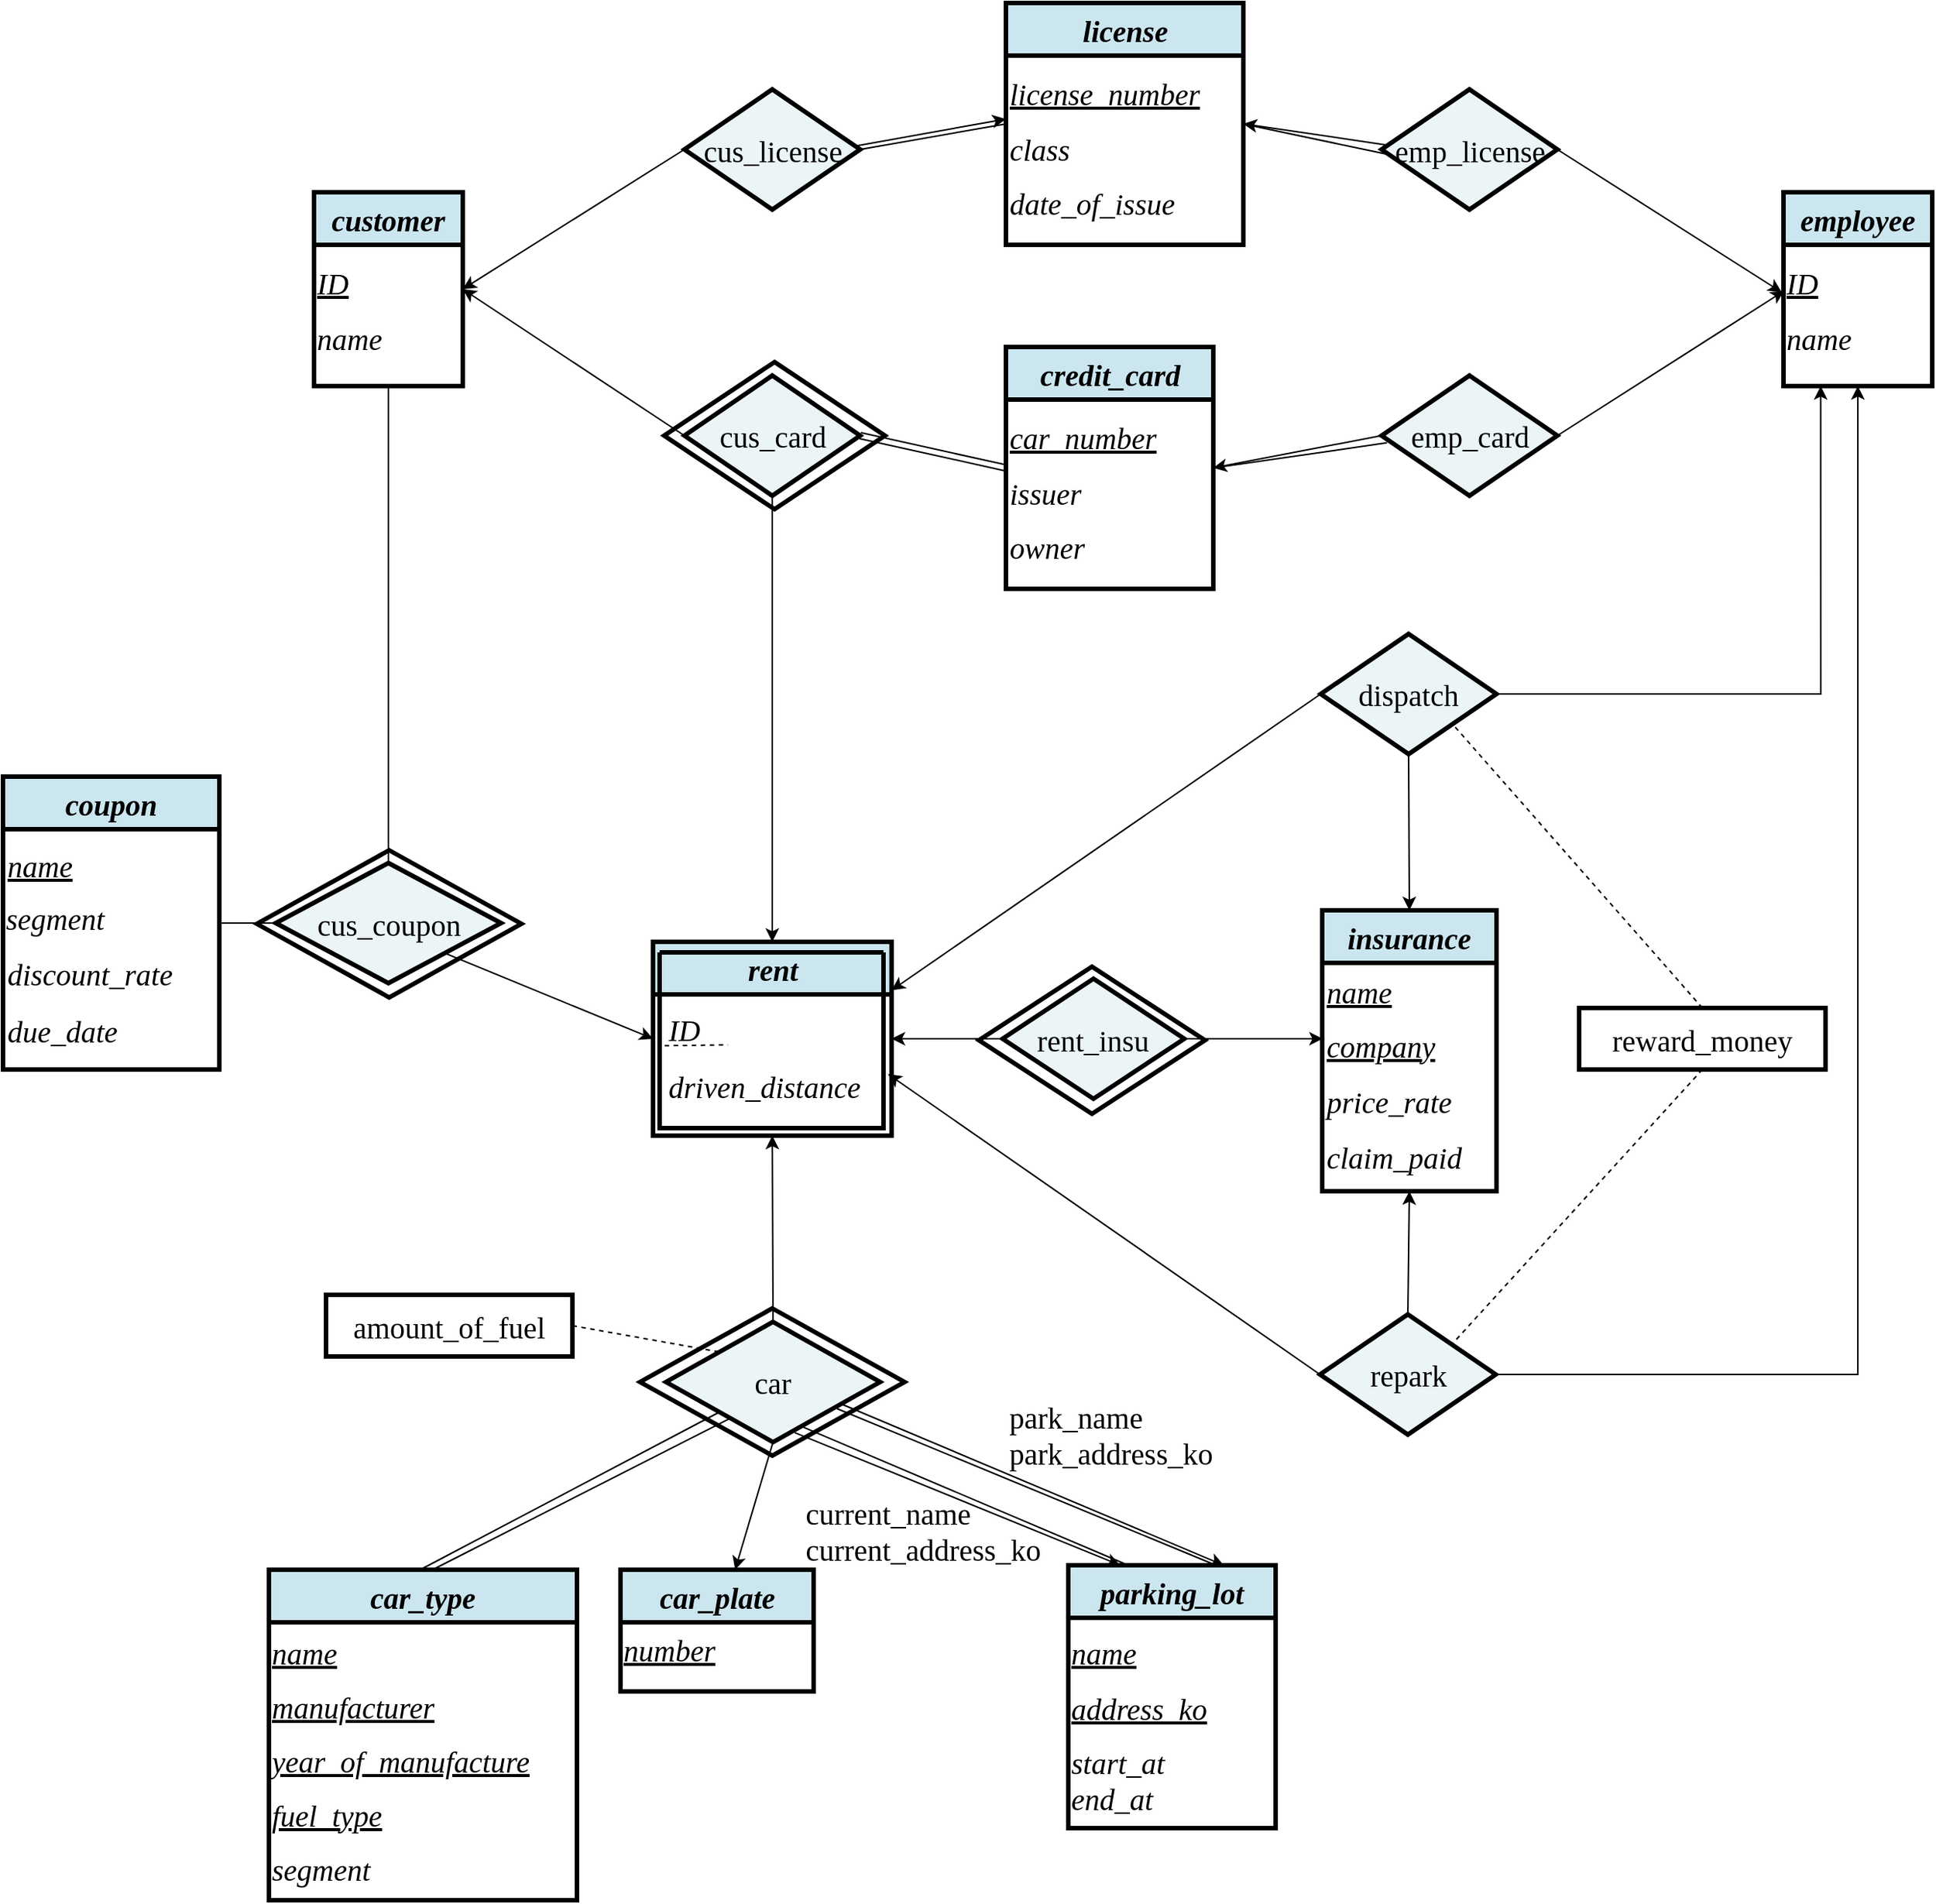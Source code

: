 <mxfile version="20.6.0" type="github">
  <diagram id="UVPOX5-JJq2qGS6yFOuh" name="페이지-1">
    <mxGraphModel dx="1530" dy="1178" grid="0" gridSize="10" guides="1" tooltips="1" connect="1" arrows="1" fold="1" page="1" pageScale="1" pageWidth="291" pageHeight="413" math="0" shadow="0">
      <root>
        <mxCell id="0" />
        <mxCell id="1" parent="0" />
        <mxCell id="khq9wTxqKmZlLQu4RUVH-92" value="" style="rhombus;whiteSpace=wrap;html=1;strokeWidth=3;" vertex="1" parent="1">
          <mxGeometry x="717.5" y="780.5" width="150.5" height="98" as="geometry" />
        </mxCell>
        <mxCell id="khq9wTxqKmZlLQu4RUVH-90" value="" style="rhombus;whiteSpace=wrap;html=1;strokeWidth=3;" vertex="1" parent="1">
          <mxGeometry x="492.01" y="1008" width="176" height="98" as="geometry" />
        </mxCell>
        <mxCell id="khq9wTxqKmZlLQu4RUVH-89" value="" style="rhombus;whiteSpace=wrap;html=1;strokeWidth=3;" vertex="1" parent="1">
          <mxGeometry x="508" y="378" width="147" height="98" as="geometry" />
        </mxCell>
        <mxCell id="khq9wTxqKmZlLQu4RUVH-88" value="" style="rhombus;whiteSpace=wrap;html=1;strokeWidth=3;" vertex="1" parent="1">
          <mxGeometry x="237" y="703" width="176" height="98" as="geometry" />
        </mxCell>
        <mxCell id="khq9wTxqKmZlLQu4RUVH-1" value="&lt;font data-font-src=&quot;https://fonts.googleapis.com/css?family=Spectral&quot; face=&quot;Spectral&quot; style=&quot;font-size: 20px;&quot;&gt;&lt;i&gt;customer&lt;/i&gt;&lt;/font&gt;" style="swimlane;whiteSpace=wrap;html=1;startSize=35;fillColor=#CCE6F0;strokeColor=#000000;strokeWidth=3;" vertex="1" parent="1">
          <mxGeometry x="275" y="265" width="99" height="129" as="geometry" />
        </mxCell>
        <mxCell id="khq9wTxqKmZlLQu4RUVH-2" value="&lt;font data-font-src=&quot;https://fonts.googleapis.com/css?family=Spectral&quot; face=&quot;Spectral&quot;&gt;&lt;i&gt;ID&lt;br&gt;&lt;/i&gt;&lt;/font&gt;" style="text;html=1;align=left;verticalAlign=middle;resizable=0;points=[];autosize=1;strokeColor=none;fillColor=none;fontSize=20;fontFamily=Courier New;fontStyle=4" vertex="1" parent="khq9wTxqKmZlLQu4RUVH-1">
          <mxGeometry y="42" width="41" height="37" as="geometry" />
        </mxCell>
        <mxCell id="khq9wTxqKmZlLQu4RUVH-3" value="name" style="text;html=1;align=left;verticalAlign=middle;resizable=0;points=[];autosize=1;strokeColor=none;fillColor=none;fontSize=20;fontFamily=Spectral;fontStyle=2" vertex="1" parent="khq9wTxqKmZlLQu4RUVH-1">
          <mxGeometry y="79" width="66" height="36" as="geometry" />
        </mxCell>
        <mxCell id="khq9wTxqKmZlLQu4RUVH-4" value="&lt;font data-font-src=&quot;https://fonts.googleapis.com/css?family=Spectral&quot; face=&quot;Spectral&quot; style=&quot;font-size: 20px;&quot;&gt;&lt;i&gt;employee&lt;/i&gt;&lt;/font&gt;" style="swimlane;whiteSpace=wrap;html=1;startSize=35;fillColor=#CCE6F0;strokeColor=#000000;strokeWidth=3;" vertex="1" parent="1">
          <mxGeometry x="1253" y="265" width="99" height="129" as="geometry" />
        </mxCell>
        <mxCell id="khq9wTxqKmZlLQu4RUVH-5" value="&lt;font data-font-src=&quot;https://fonts.googleapis.com/css?family=Spectral&quot; face=&quot;Spectral&quot;&gt;&lt;i&gt;ID&lt;br&gt;&lt;/i&gt;&lt;/font&gt;" style="text;html=1;align=left;verticalAlign=middle;resizable=0;points=[];autosize=1;strokeColor=none;fillColor=none;fontSize=20;fontFamily=Courier New;fontStyle=4" vertex="1" parent="khq9wTxqKmZlLQu4RUVH-4">
          <mxGeometry y="42" width="41" height="37" as="geometry" />
        </mxCell>
        <mxCell id="khq9wTxqKmZlLQu4RUVH-6" value="name" style="text;html=1;align=left;verticalAlign=middle;resizable=0;points=[];autosize=1;strokeColor=none;fillColor=none;fontSize=20;fontFamily=Spectral;fontStyle=2" vertex="1" parent="khq9wTxqKmZlLQu4RUVH-4">
          <mxGeometry y="79" width="66" height="36" as="geometry" />
        </mxCell>
        <mxCell id="khq9wTxqKmZlLQu4RUVH-7" value="&lt;font data-font-src=&quot;https://fonts.googleapis.com/css?family=Spectral&quot; face=&quot;Spectral&quot; style=&quot;font-size: 20px;&quot;&gt;&lt;i&gt;license&lt;/i&gt;&lt;/font&gt;" style="swimlane;whiteSpace=wrap;html=1;startSize=35;fillColor=#CCE6F0;strokeColor=#000000;strokeWidth=3;" vertex="1" parent="1">
          <mxGeometry x="735.5" y="139" width="158" height="161" as="geometry" />
        </mxCell>
        <mxCell id="khq9wTxqKmZlLQu4RUVH-8" value="&lt;font data-font-src=&quot;https://fonts.googleapis.com/css?family=Spectral&quot; face=&quot;Spectral&quot;&gt;&lt;i&gt;license_number&lt;br&gt;&lt;/i&gt;&lt;/font&gt;" style="text;html=1;align=left;verticalAlign=middle;resizable=0;points=[];autosize=1;strokeColor=none;fillColor=none;fontSize=20;fontFamily=Courier New;fontStyle=4" vertex="1" parent="khq9wTxqKmZlLQu4RUVH-7">
          <mxGeometry y="42" width="158" height="37" as="geometry" />
        </mxCell>
        <mxCell id="khq9wTxqKmZlLQu4RUVH-9" value="class" style="text;html=1;align=left;verticalAlign=middle;resizable=0;points=[];autosize=1;strokeColor=none;fillColor=none;fontSize=20;fontFamily=Spectral;fontStyle=2" vertex="1" parent="khq9wTxqKmZlLQu4RUVH-7">
          <mxGeometry y="79" width="60" height="36" as="geometry" />
        </mxCell>
        <mxCell id="khq9wTxqKmZlLQu4RUVH-10" value="date_of_issue" style="text;html=1;align=left;verticalAlign=middle;resizable=0;points=[];autosize=1;strokeColor=none;fillColor=none;fontSize=20;fontFamily=Spectral;fontStyle=2" vertex="1" parent="khq9wTxqKmZlLQu4RUVH-7">
          <mxGeometry y="115" width="138" height="36" as="geometry" />
        </mxCell>
        <mxCell id="khq9wTxqKmZlLQu4RUVH-11" value="&lt;font data-font-src=&quot;https://fonts.googleapis.com/css?family=Spectral&quot; face=&quot;Spectral&quot; style=&quot;font-size: 20px;&quot;&gt;&lt;i&gt;credit_card&lt;/i&gt;&lt;/font&gt;" style="swimlane;whiteSpace=wrap;html=1;startSize=35;fillColor=#CCE6F0;strokeColor=#000000;strokeWidth=3;" vertex="1" parent="1">
          <mxGeometry x="735.5" y="368" width="138" height="161" as="geometry" />
        </mxCell>
        <mxCell id="khq9wTxqKmZlLQu4RUVH-12" value="&lt;font data-font-src=&quot;https://fonts.googleapis.com/css?family=Spectral&quot; face=&quot;Spectral&quot;&gt;&lt;i&gt;car_number&lt;br&gt;&lt;/i&gt;&lt;/font&gt;" style="text;html=1;align=left;verticalAlign=middle;resizable=0;points=[];autosize=1;strokeColor=none;fillColor=none;fontSize=20;fontFamily=Courier New;fontStyle=4" vertex="1" parent="khq9wTxqKmZlLQu4RUVH-11">
          <mxGeometry y="42" width="124" height="37" as="geometry" />
        </mxCell>
        <mxCell id="khq9wTxqKmZlLQu4RUVH-13" value="issuer" style="text;html=1;align=left;verticalAlign=middle;resizable=0;points=[];autosize=1;strokeColor=none;fillColor=none;fontSize=20;fontFamily=Spectral;fontStyle=2" vertex="1" parent="khq9wTxqKmZlLQu4RUVH-11">
          <mxGeometry y="79" width="70" height="36" as="geometry" />
        </mxCell>
        <mxCell id="khq9wTxqKmZlLQu4RUVH-14" value="owner" style="text;html=1;align=left;verticalAlign=middle;resizable=0;points=[];autosize=1;strokeColor=none;fillColor=none;fontSize=20;fontFamily=Spectral;fontStyle=2" vertex="1" parent="khq9wTxqKmZlLQu4RUVH-11">
          <mxGeometry y="115" width="73" height="36" as="geometry" />
        </mxCell>
        <mxCell id="khq9wTxqKmZlLQu4RUVH-15" value="&lt;font face=&quot;Spectral&quot;&gt;&lt;span style=&quot;font-size: 20px;&quot;&gt;cus_license&lt;/span&gt;&lt;/font&gt;" style="rhombus;whiteSpace=wrap;html=1;fillColor=#EBF5F8;strokeWidth=3;" vertex="1" parent="1">
          <mxGeometry x="521.5" y="196.5" width="117" height="80" as="geometry" />
        </mxCell>
        <mxCell id="khq9wTxqKmZlLQu4RUVH-16" value="&lt;font face=&quot;Spectral&quot;&gt;&lt;span style=&quot;font-size: 20px;&quot;&gt;cus_card&lt;/span&gt;&lt;/font&gt;" style="rhombus;whiteSpace=wrap;html=1;fillColor=#EBF5F8;strokeWidth=3;" vertex="1" parent="1">
          <mxGeometry x="521.5" y="387" width="117" height="80" as="geometry" />
        </mxCell>
        <mxCell id="khq9wTxqKmZlLQu4RUVH-17" value="&lt;font face=&quot;Spectral&quot;&gt;&lt;span style=&quot;font-size: 20px;&quot;&gt;emp_license&lt;/span&gt;&lt;/font&gt;" style="rhombus;whiteSpace=wrap;html=1;fillColor=#EBF5F8;strokeWidth=3;" vertex="1" parent="1">
          <mxGeometry x="985.5" y="196.5" width="117" height="80" as="geometry" />
        </mxCell>
        <mxCell id="khq9wTxqKmZlLQu4RUVH-18" value="&lt;font face=&quot;Spectral&quot;&gt;&lt;span style=&quot;font-size: 20px;&quot;&gt;emp_card&lt;/span&gt;&lt;/font&gt;" style="rhombus;whiteSpace=wrap;html=1;fillColor=#EBF5F8;strokeWidth=3;" vertex="1" parent="1">
          <mxGeometry x="985.5" y="387" width="117" height="80" as="geometry" />
        </mxCell>
        <mxCell id="khq9wTxqKmZlLQu4RUVH-19" value="" style="endArrow=classic;html=1;fontFamily=Spectral;fontSource=https%3A%2F%2Ffonts.googleapis.com%2Fcss%3Ffamily%3DSpectral;fontSize=20;entryX=0;entryY=-0.049;entryDx=0;entryDy=0;rounded=0;entryPerimeter=0;exitX=0.966;exitY=0.473;exitDx=0;exitDy=0;exitPerimeter=0;" edge="1" parent="1" source="khq9wTxqKmZlLQu4RUVH-15" target="khq9wTxqKmZlLQu4RUVH-9">
          <mxGeometry width="50" height="50" relative="1" as="geometry">
            <mxPoint x="634.5" y="233" as="sourcePoint" />
            <mxPoint x="853.5" y="165" as="targetPoint" />
          </mxGeometry>
        </mxCell>
        <mxCell id="khq9wTxqKmZlLQu4RUVH-20" value="" style="endArrow=classic;html=1;rounded=0;fontFamily=Spectral;fontSource=https%3A%2F%2Ffonts.googleapis.com%2Fcss%3Ffamily%3DSpectral;fontSize=20;exitX=0;exitY=0.5;exitDx=0;exitDy=0;entryX=1;entryY=0.5;entryDx=0;entryDy=0;" edge="1" parent="1" source="khq9wTxqKmZlLQu4RUVH-15" target="khq9wTxqKmZlLQu4RUVH-1">
          <mxGeometry width="50" height="50" relative="1" as="geometry">
            <mxPoint x="648.5" y="246.5" as="sourcePoint" />
            <mxPoint x="745.5" y="262.5" as="targetPoint" />
          </mxGeometry>
        </mxCell>
        <mxCell id="khq9wTxqKmZlLQu4RUVH-21" value="" style="endArrow=classic;html=1;rounded=0;fontFamily=Spectral;fontSource=https%3A%2F%2Ffonts.googleapis.com%2Fcss%3Ffamily%3DSpectral;fontSize=20;exitX=0;exitY=0.5;exitDx=0;exitDy=0;entryX=1;entryY=0.5;entryDx=0;entryDy=0;" edge="1" parent="1" source="khq9wTxqKmZlLQu4RUVH-16" target="khq9wTxqKmZlLQu4RUVH-1">
          <mxGeometry width="50" height="50" relative="1" as="geometry">
            <mxPoint x="531.5" y="246.5" as="sourcePoint" />
            <mxPoint x="386.5" y="242" as="targetPoint" />
          </mxGeometry>
        </mxCell>
        <mxCell id="khq9wTxqKmZlLQu4RUVH-22" value="" style="shape=link;html=1;rounded=0;fontFamily=Spectral;fontSource=https%3A%2F%2Ffonts.googleapis.com%2Fcss%3Ffamily%3DSpectral;fontSize=20;entryX=1;entryY=0.5;entryDx=0;entryDy=0;exitX=0;exitY=0.5;exitDx=0;exitDy=0;" edge="1" parent="1" source="khq9wTxqKmZlLQu4RUVH-11" target="khq9wTxqKmZlLQu4RUVH-16">
          <mxGeometry width="100" relative="1" as="geometry">
            <mxPoint x="793.5" y="394" as="sourcePoint" />
            <mxPoint x="683.5" y="497" as="targetPoint" />
          </mxGeometry>
        </mxCell>
        <mxCell id="khq9wTxqKmZlLQu4RUVH-23" value="" style="endArrow=none;html=1;rounded=0;fontFamily=Spectral;fontSource=https%3A%2F%2Ffonts.googleapis.com%2Fcss%3Ffamily%3DSpectral;fontSize=20;exitX=1;exitY=0.5;exitDx=0;exitDy=0;entryX=0;entryY=0.5;entryDx=0;entryDy=0;" edge="1" parent="1" source="khq9wTxqKmZlLQu4RUVH-15" target="khq9wTxqKmZlLQu4RUVH-7">
          <mxGeometry width="50" height="50" relative="1" as="geometry">
            <mxPoint x="676.5" y="318" as="sourcePoint" />
            <mxPoint x="727.5" y="236" as="targetPoint" />
          </mxGeometry>
        </mxCell>
        <mxCell id="khq9wTxqKmZlLQu4RUVH-24" value="" style="endArrow=classic;html=1;fontFamily=Spectral;fontSource=https%3A%2F%2Ffonts.googleapis.com%2Fcss%3Ffamily%3DSpectral;fontSize=20;entryX=1;entryY=0.5;entryDx=0;entryDy=0;rounded=0;exitX=0.04;exitY=0.465;exitDx=0;exitDy=0;exitPerimeter=0;" edge="1" parent="1" source="khq9wTxqKmZlLQu4RUVH-17" target="khq9wTxqKmZlLQu4RUVH-7">
          <mxGeometry width="50" height="50" relative="1" as="geometry">
            <mxPoint x="644.522" y="244.34" as="sourcePoint" />
            <mxPoint x="745.5" y="243.236" as="targetPoint" />
          </mxGeometry>
        </mxCell>
        <mxCell id="khq9wTxqKmZlLQu4RUVH-25" value="" style="endArrow=none;html=1;rounded=0;fontFamily=Spectral;fontSource=https%3A%2F%2Ffonts.googleapis.com%2Fcss%3Ffamily%3DSpectral;fontSize=20;exitX=0.035;exitY=0.541;exitDx=0;exitDy=0;exitPerimeter=0;entryX=1;entryY=0.5;entryDx=0;entryDy=0;" edge="1" parent="1" source="khq9wTxqKmZlLQu4RUVH-17" target="khq9wTxqKmZlLQu4RUVH-7">
          <mxGeometry width="50" height="50" relative="1" as="geometry">
            <mxPoint x="914.5" y="262" as="sourcePoint" />
            <mxPoint x="872.5" y="222" as="targetPoint" />
          </mxGeometry>
        </mxCell>
        <mxCell id="khq9wTxqKmZlLQu4RUVH-26" value="" style="endArrow=classic;html=1;rounded=0;fontFamily=Spectral;fontSource=https%3A%2F%2Ffonts.googleapis.com%2Fcss%3Ffamily%3DSpectral;fontSize=20;exitX=1;exitY=0.5;exitDx=0;exitDy=0;entryX=0.013;entryY=0.637;entryDx=0;entryDy=0;entryPerimeter=0;" edge="1" parent="1" source="khq9wTxqKmZlLQu4RUVH-18" target="khq9wTxqKmZlLQu4RUVH-5">
          <mxGeometry width="50" height="50" relative="1" as="geometry">
            <mxPoint x="980.5" y="398" as="sourcePoint" />
            <mxPoint x="1163.5" y="237" as="targetPoint" />
          </mxGeometry>
        </mxCell>
        <mxCell id="khq9wTxqKmZlLQu4RUVH-27" value="" style="endArrow=classic;html=1;rounded=0;fontFamily=Spectral;fontSource=https%3A%2F%2Ffonts.googleapis.com%2Fcss%3Ffamily%3DSpectral;fontSize=20;entryX=-0.029;entryY=0.663;entryDx=0;entryDy=0;entryPerimeter=0;exitX=1;exitY=0.5;exitDx=0;exitDy=0;" edge="1" parent="1" source="khq9wTxqKmZlLQu4RUVH-17" target="khq9wTxqKmZlLQu4RUVH-5">
          <mxGeometry width="50" height="50" relative="1" as="geometry">
            <mxPoint x="1112.5" y="437" as="sourcePoint" />
            <mxPoint x="1175.238" y="245.125" as="targetPoint" />
          </mxGeometry>
        </mxCell>
        <mxCell id="khq9wTxqKmZlLQu4RUVH-28" value="&lt;font face=&quot;Spectral&quot;&gt;&lt;span style=&quot;font-size: 20px;&quot;&gt;car&lt;/span&gt;&lt;/font&gt;" style="rhombus;whiteSpace=wrap;html=1;fillColor=#EBF5F8;strokeWidth=3;" vertex="1" parent="1">
          <mxGeometry x="509.25" y="1017" width="142.5" height="80" as="geometry" />
        </mxCell>
        <mxCell id="khq9wTxqKmZlLQu4RUVH-29" value="&lt;font face=&quot;Spectral&quot;&gt;&lt;span style=&quot;font-size: 20px;&quot;&gt;&lt;i&gt;car_type&lt;/i&gt;&lt;/span&gt;&lt;/font&gt;" style="swimlane;whiteSpace=wrap;html=1;startSize=35;fillColor=#CCE6F0;strokeColor=default;perimeterSpacing=1;strokeWidth=3;shadow=0;sketch=0;rounded=0;glass=0;swimlaneLine=1;" vertex="1" parent="1">
          <mxGeometry x="245" y="1182" width="205" height="220" as="geometry" />
        </mxCell>
        <mxCell id="khq9wTxqKmZlLQu4RUVH-30" value="&lt;div style=&quot;&quot;&gt;&lt;span style=&quot;background-color: initial;&quot;&gt;manufacturer&lt;/span&gt;&lt;/div&gt;" style="text;html=1;align=left;verticalAlign=middle;resizable=0;points=[];autosize=1;strokeColor=none;fillColor=none;fontSize=20;fontFamily=Spectral;fontStyle=6" vertex="1" parent="khq9wTxqKmZlLQu4RUVH-29">
          <mxGeometry y="73" width="138" height="36" as="geometry" />
        </mxCell>
        <mxCell id="khq9wTxqKmZlLQu4RUVH-31" value="&lt;i&gt;name&lt;/i&gt;" style="text;html=1;align=left;verticalAlign=middle;resizable=0;points=[];autosize=1;strokeColor=none;fillColor=none;fontSize=20;fontFamily=Spectral;fontStyle=4" vertex="1" parent="khq9wTxqKmZlLQu4RUVH-29">
          <mxGeometry y="37" width="66" height="36" as="geometry" />
        </mxCell>
        <mxCell id="khq9wTxqKmZlLQu4RUVH-32" value="&lt;i&gt;year_of_manufacture&lt;/i&gt;" style="text;html=1;align=left;verticalAlign=middle;resizable=0;points=[];autosize=1;strokeColor=none;fillColor=none;fontSize=20;fontFamily=Spectral;fontStyle=4" vertex="1" parent="khq9wTxqKmZlLQu4RUVH-29">
          <mxGeometry y="109" width="205" height="36" as="geometry" />
        </mxCell>
        <mxCell id="khq9wTxqKmZlLQu4RUVH-33" value="&lt;i style=&quot;&quot;&gt;fuel_type&lt;/i&gt;" style="text;html=1;align=left;verticalAlign=middle;resizable=0;points=[];autosize=1;strokeColor=none;fillColor=none;fontSize=20;fontFamily=Spectral;fontStyle=4" vertex="1" parent="khq9wTxqKmZlLQu4RUVH-29">
          <mxGeometry y="145" width="99" height="36" as="geometry" />
        </mxCell>
        <mxCell id="khq9wTxqKmZlLQu4RUVH-34" value="segment&lt;span&gt;&lt;br&gt;&lt;/span&gt;" style="text;html=1;align=left;verticalAlign=middle;resizable=0;points=[];autosize=1;strokeColor=none;fillColor=none;fontSize=20;fontFamily=Spectral;fontSource=https%3A%2F%2Ffonts.googleapis.com%2Fcss%3Ffamily%3DSpectral;fontStyle=2" vertex="1" parent="khq9wTxqKmZlLQu4RUVH-29">
          <mxGeometry y="181" width="93" height="36" as="geometry" />
        </mxCell>
        <mxCell id="khq9wTxqKmZlLQu4RUVH-35" value="" style="endArrow=none;html=1;rounded=0;fontFamily=Spectral;fontSource=https%3A%2F%2Ffonts.googleapis.com%2Fcss%3Ffamily%3DSpectral;fontSize=20;exitX=0;exitY=1;exitDx=0;exitDy=0;entryX=0.5;entryY=0;entryDx=0;entryDy=0;" edge="1" parent="1" source="khq9wTxqKmZlLQu4RUVH-28" target="khq9wTxqKmZlLQu4RUVH-29">
          <mxGeometry width="50" height="50" relative="1" as="geometry">
            <mxPoint x="384.015" y="994.52" as="sourcePoint" />
            <mxPoint x="172" y="983.5" as="targetPoint" />
          </mxGeometry>
        </mxCell>
        <mxCell id="khq9wTxqKmZlLQu4RUVH-36" value="&lt;font face=&quot;Spectral&quot;&gt;&lt;span style=&quot;font-size: 20px;&quot;&gt;&lt;i&gt;parking_lot&lt;/i&gt;&lt;/span&gt;&lt;/font&gt;" style="swimlane;whiteSpace=wrap;html=1;startSize=35;fillColor=#CCE6F0;strokeColor=#000000;strokeWidth=3;" vertex="1" parent="1">
          <mxGeometry x="777" y="1179" width="138" height="175" as="geometry" />
        </mxCell>
        <mxCell id="khq9wTxqKmZlLQu4RUVH-37" value="&lt;font data-font-src=&quot;https://fonts.googleapis.com/css?family=Spectral&quot; face=&quot;Spectral&quot;&gt;&lt;i&gt;&lt;span style=&quot;white-space: pre;&quot;&gt;name&lt;br&gt;&lt;/span&gt;&lt;/i&gt;&lt;/font&gt;" style="text;html=1;align=left;verticalAlign=middle;resizable=0;points=[];autosize=1;strokeColor=none;fillColor=none;fontSize=20;fontFamily=Courier New;fontStyle=4" vertex="1" parent="khq9wTxqKmZlLQu4RUVH-36">
          <mxGeometry y="40" width="66" height="37" as="geometry" />
        </mxCell>
        <mxCell id="khq9wTxqKmZlLQu4RUVH-38" value="address_ko" style="text;html=1;align=left;verticalAlign=middle;resizable=0;points=[];autosize=1;strokeColor=none;fillColor=none;fontSize=20;fontFamily=Spectral;fontStyle=6" vertex="1" parent="khq9wTxqKmZlLQu4RUVH-36">
          <mxGeometry y="77" width="116" height="36" as="geometry" />
        </mxCell>
        <mxCell id="khq9wTxqKmZlLQu4RUVH-39" value="&lt;div style=&quot;&quot;&gt;&lt;i style=&quot;background-color: initial;&quot;&gt;start_at&lt;/i&gt;&lt;/div&gt;&lt;i&gt;&lt;div style=&quot;&quot;&gt;&lt;i style=&quot;background-color: initial;&quot;&gt;end_at&lt;/i&gt;&lt;/div&gt;&lt;/i&gt;" style="text;html=1;align=left;verticalAlign=middle;resizable=0;points=[];autosize=1;strokeColor=none;fillColor=none;fontSize=20;fontFamily=Spectral;" vertex="1" parent="khq9wTxqKmZlLQu4RUVH-36">
          <mxGeometry y="113" width="85" height="60" as="geometry" />
        </mxCell>
        <mxCell id="khq9wTxqKmZlLQu4RUVH-40" value="&lt;font face=&quot;Spectral&quot;&gt;&lt;span style=&quot;font-size: 20px;&quot;&gt;&lt;i&gt;car_plate&lt;/i&gt;&lt;/span&gt;&lt;/font&gt;" style="swimlane;whiteSpace=wrap;html=1;startSize=35;fillColor=#CCE6F0;strokeColor=#000000;strokeWidth=3;" vertex="1" parent="1">
          <mxGeometry x="479" y="1182" width="128.5" height="81" as="geometry" />
        </mxCell>
        <mxCell id="khq9wTxqKmZlLQu4RUVH-41" value="&lt;font face=&quot;Spectral&quot;&gt;&lt;i&gt;number&lt;/i&gt;&lt;/font&gt;" style="text;html=1;align=left;verticalAlign=middle;resizable=0;points=[];autosize=1;strokeColor=none;fillColor=none;fontSize=20;fontFamily=Courier New;fontStyle=4" vertex="1" parent="khq9wTxqKmZlLQu4RUVH-40">
          <mxGeometry y="35" width="87" height="37" as="geometry" />
        </mxCell>
        <mxCell id="khq9wTxqKmZlLQu4RUVH-42" value="" style="endArrow=classic;html=1;rounded=0;fontFamily=Spectral;fontSource=https%3A%2F%2Ffonts.googleapis.com%2Fcss%3Ffamily%3DSpectral;fontSize=20;exitX=0.5;exitY=1;exitDx=0;exitDy=0;" edge="1" parent="1" source="khq9wTxqKmZlLQu4RUVH-28" target="khq9wTxqKmZlLQu4RUVH-40">
          <mxGeometry width="50" height="50" relative="1" as="geometry">
            <mxPoint x="538" y="959" as="sourcePoint" />
            <mxPoint x="576" y="879" as="targetPoint" />
          </mxGeometry>
        </mxCell>
        <mxCell id="khq9wTxqKmZlLQu4RUVH-43" value="amount_of_fuel" style="rounded=0;whiteSpace=wrap;html=1;shadow=0;glass=0;sketch=0;strokeWidth=3;fontFamily=Spectral;fontSource=https%3A%2F%2Ffonts.googleapis.com%2Fcss%3Ffamily%3DSpectral;fontSize=20;" vertex="1" parent="1">
          <mxGeometry x="283" y="999" width="164" height="41" as="geometry" />
        </mxCell>
        <mxCell id="khq9wTxqKmZlLQu4RUVH-44" value="" style="endArrow=none;dashed=1;html=1;rounded=0;fontFamily=Spectral;fontSource=https%3A%2F%2Ffonts.googleapis.com%2Fcss%3Ffamily%3DSpectral;fontSize=20;exitX=1;exitY=0.5;exitDx=0;exitDy=0;entryX=0;entryY=0;entryDx=0;entryDy=0;" edge="1" parent="1" source="khq9wTxqKmZlLQu4RUVH-43" target="khq9wTxqKmZlLQu4RUVH-28">
          <mxGeometry width="50" height="50" relative="1" as="geometry">
            <mxPoint x="732.5" y="1189" as="sourcePoint" />
            <mxPoint x="782.5" y="1139" as="targetPoint" />
          </mxGeometry>
        </mxCell>
        <mxCell id="khq9wTxqKmZlLQu4RUVH-45" value="" style="endArrow=none;html=1;rounded=0;fontFamily=Spectral;fontSource=https%3A%2F%2Ffonts.googleapis.com%2Fcss%3Ffamily%3DSpectral;fontSize=20;exitX=0.298;exitY=0.804;exitDx=0;exitDy=0;entryX=0.54;entryY=0;entryDx=0;entryDy=0;exitPerimeter=0;entryPerimeter=0;" edge="1" parent="1" source="khq9wTxqKmZlLQu4RUVH-28" target="khq9wTxqKmZlLQu4RUVH-29">
          <mxGeometry width="50" height="50" relative="1" as="geometry">
            <mxPoint x="590.5" y="1107" as="sourcePoint" />
            <mxPoint x="590.5" y="1230" as="targetPoint" />
          </mxGeometry>
        </mxCell>
        <mxCell id="khq9wTxqKmZlLQu4RUVH-46" value="" style="endArrow=classic;html=1;rounded=0;fontFamily=Spectral;fontSource=https%3A%2F%2Ffonts.googleapis.com%2Fcss%3Ffamily%3DSpectral;fontSize=20;exitX=0.827;exitY=0.689;exitDx=0;exitDy=0;entryX=0.75;entryY=0;entryDx=0;entryDy=0;exitPerimeter=0;" edge="1" parent="1" source="khq9wTxqKmZlLQu4RUVH-28" target="khq9wTxqKmZlLQu4RUVH-36">
          <mxGeometry width="50" height="50" relative="1" as="geometry">
            <mxPoint x="651" y="1054" as="sourcePoint" />
            <mxPoint x="736" y="987" as="targetPoint" />
          </mxGeometry>
        </mxCell>
        <mxCell id="khq9wTxqKmZlLQu4RUVH-47" value="&lt;font data-font-src=&quot;https://fonts.googleapis.com/css?family=Spectral&quot; face=&quot;Spectral&quot; style=&quot;font-size: 20px;&quot;&gt;&lt;i&gt;coupon&lt;/i&gt;&lt;/font&gt;" style="swimlane;whiteSpace=wrap;html=1;startSize=35;fillColor=#CCE6F0;strokeColor=#000000;strokeWidth=3;" vertex="1" parent="1">
          <mxGeometry x="68" y="654" width="144" height="195" as="geometry" />
        </mxCell>
        <mxCell id="khq9wTxqKmZlLQu4RUVH-48" value="&lt;font data-font-src=&quot;https://fonts.googleapis.com/css?family=Spectral&quot; face=&quot;Spectral&quot;&gt;&lt;i&gt;&lt;span style=&quot;white-space: pre;&quot;&gt;discount_rate&lt;br&gt;&lt;/span&gt;&lt;/i&gt;&lt;/font&gt;" style="text;html=1;align=left;verticalAlign=middle;resizable=0;points=[];autosize=1;strokeColor=none;fillColor=none;fontSize=20;fontFamily=Courier New;" vertex="1" parent="khq9wTxqKmZlLQu4RUVH-47">
          <mxGeometry x="0.5" y="113.5" width="139" height="37" as="geometry" />
        </mxCell>
        <mxCell id="khq9wTxqKmZlLQu4RUVH-49" value="&lt;div style=&quot;&quot;&gt;&lt;i&gt;due_date&lt;/i&gt;&lt;/div&gt;" style="text;html=1;align=left;verticalAlign=middle;resizable=0;points=[];autosize=1;strokeColor=none;fillColor=none;fontSize=20;fontFamily=Spectral;" vertex="1" parent="khq9wTxqKmZlLQu4RUVH-47">
          <mxGeometry x="0.5" y="150.5" width="98" height="36" as="geometry" />
        </mxCell>
        <mxCell id="khq9wTxqKmZlLQu4RUVH-50" value="&lt;u&gt;name&lt;/u&gt;" style="text;html=1;align=left;verticalAlign=middle;resizable=0;points=[];autosize=1;strokeColor=none;fillColor=none;fontSize=20;fontFamily=Spectral;fontStyle=2" vertex="1" parent="khq9wTxqKmZlLQu4RUVH-47">
          <mxGeometry x="0.5" y="40.5" width="66" height="36" as="geometry" />
        </mxCell>
        <mxCell id="khq9wTxqKmZlLQu4RUVH-51" value="&lt;font data-font-src=&quot;https://fonts.googleapis.com/css?family=Spectral&quot; face=&quot;Spectral&quot;&gt;&lt;i&gt;&lt;span style=&quot;white-space: pre;&quot;&gt;segment&lt;br&gt;&lt;/span&gt;&lt;/i&gt;&lt;/font&gt;" style="text;html=1;align=left;verticalAlign=middle;resizable=0;points=[];autosize=1;strokeColor=none;fillColor=none;fontSize=20;fontFamily=Courier New;" vertex="1" parent="khq9wTxqKmZlLQu4RUVH-47">
          <mxGeometry y="76.5" width="93" height="37" as="geometry" />
        </mxCell>
        <mxCell id="khq9wTxqKmZlLQu4RUVH-52" value="&lt;font face=&quot;Spectral&quot;&gt;&lt;span style=&quot;font-size: 20px;&quot;&gt;&lt;i&gt;insurance&lt;/i&gt;&lt;/span&gt;&lt;/font&gt;" style="swimlane;whiteSpace=wrap;html=1;startSize=35;fillColor=#CCE6F0;strokeColor=#000000;strokeWidth=3;" vertex="1" parent="1">
          <mxGeometry x="946" y="743" width="116" height="187" as="geometry" />
        </mxCell>
        <mxCell id="khq9wTxqKmZlLQu4RUVH-53" value="&lt;font data-font-src=&quot;https://fonts.googleapis.com/css?family=Spectral&quot; face=&quot;Spectral&quot;&gt;&lt;i&gt;&lt;span style=&quot;white-space: pre;&quot;&gt;price_rate&lt;br&gt;&lt;/span&gt;&lt;/i&gt;&lt;/font&gt;" style="text;html=1;align=left;verticalAlign=middle;resizable=0;points=[];autosize=1;strokeColor=none;fillColor=none;fontSize=20;fontFamily=Courier New;" vertex="1" parent="khq9wTxqKmZlLQu4RUVH-52">
          <mxGeometry x="1" y="109" width="107" height="37" as="geometry" />
        </mxCell>
        <mxCell id="khq9wTxqKmZlLQu4RUVH-54" value="&lt;div style=&quot;&quot;&gt;&lt;i&gt;claim_paid&lt;/i&gt;&lt;/div&gt;" style="text;html=1;align=left;verticalAlign=middle;resizable=0;points=[];autosize=1;strokeColor=none;fillColor=none;fontSize=20;fontFamily=Spectral;" vertex="1" parent="khq9wTxqKmZlLQu4RUVH-52">
          <mxGeometry x="1" y="146" width="115" height="36" as="geometry" />
        </mxCell>
        <mxCell id="khq9wTxqKmZlLQu4RUVH-55" value="name" style="text;html=1;align=left;verticalAlign=middle;resizable=0;points=[];autosize=1;strokeColor=none;fillColor=none;fontSize=20;fontFamily=Spectral;fontStyle=6" vertex="1" parent="khq9wTxqKmZlLQu4RUVH-52">
          <mxGeometry x="1" y="36" width="66" height="36" as="geometry" />
        </mxCell>
        <mxCell id="khq9wTxqKmZlLQu4RUVH-56" value="&lt;font data-font-src=&quot;https://fonts.googleapis.com/css?family=Spectral&quot; face=&quot;Spectral&quot;&gt;&lt;i&gt;&lt;span style=&quot;white-space: pre;&quot;&gt;company&lt;br&gt;&lt;/span&gt;&lt;/i&gt;&lt;/font&gt;" style="text;html=1;align=left;verticalAlign=middle;resizable=0;points=[];autosize=1;strokeColor=none;fillColor=none;fontSize=20;fontFamily=Courier New;fontStyle=4" vertex="1" parent="khq9wTxqKmZlLQu4RUVH-52">
          <mxGeometry x="0.5" y="72" width="98" height="37" as="geometry" />
        </mxCell>
        <mxCell id="khq9wTxqKmZlLQu4RUVH-57" value="&lt;font face=&quot;Spectral&quot;&gt;&lt;span style=&quot;font-size: 20px;&quot;&gt;cus_coupon&lt;/span&gt;&lt;/font&gt;" style="rhombus;whiteSpace=wrap;html=1;fillColor=#EBF5F8;strokeWidth=3;" vertex="1" parent="1">
          <mxGeometry x="249.5" y="711.5" width="150" height="80" as="geometry" />
        </mxCell>
        <mxCell id="khq9wTxqKmZlLQu4RUVH-58" value="" style="endArrow=none;html=1;rounded=0;fontFamily=Spectral;fontSource=https%3A%2F%2Ffonts.googleapis.com%2Fcss%3Ffamily%3DSpectral;fontSize=20;entryX=0;entryY=0.5;entryDx=0;entryDy=0;exitX=1;exitY=0.5;exitDx=0;exitDy=0;" edge="1" parent="1" source="khq9wTxqKmZlLQu4RUVH-47" target="khq9wTxqKmZlLQu4RUVH-57">
          <mxGeometry width="50" height="50" relative="1" as="geometry">
            <mxPoint x="575" y="819" as="sourcePoint" />
            <mxPoint x="625" y="769" as="targetPoint" />
          </mxGeometry>
        </mxCell>
        <mxCell id="khq9wTxqKmZlLQu4RUVH-59" value="" style="endArrow=none;html=1;rounded=0;fontFamily=Spectral;fontSource=https%3A%2F%2Ffonts.googleapis.com%2Fcss%3Ffamily%3DSpectral;fontSize=20;exitX=0.5;exitY=0;exitDx=0;exitDy=0;entryX=0.5;entryY=1;entryDx=0;entryDy=0;" edge="1" parent="1" source="khq9wTxqKmZlLQu4RUVH-57" target="khq9wTxqKmZlLQu4RUVH-1">
          <mxGeometry width="50" height="50" relative="1" as="geometry">
            <mxPoint x="324.5" y="494" as="sourcePoint" />
            <mxPoint x="357" y="421" as="targetPoint" />
          </mxGeometry>
        </mxCell>
        <mxCell id="khq9wTxqKmZlLQu4RUVH-60" value="" style="endArrow=classic;html=1;rounded=0;fontFamily=Spectral;fontSource=https%3A%2F%2Ffonts.googleapis.com%2Fcss%3Ffamily%3DSpectral;fontSize=20;entryX=0.25;entryY=0;entryDx=0;entryDy=0;exitX=0.601;exitY=0.921;exitDx=0;exitDy=0;exitPerimeter=0;" edge="1" parent="1" source="khq9wTxqKmZlLQu4RUVH-28" target="khq9wTxqKmZlLQu4RUVH-36">
          <mxGeometry width="50" height="50" relative="1" as="geometry">
            <mxPoint x="620" y="1076" as="sourcePoint" />
            <mxPoint x="788.22" y="1076.002" as="targetPoint" />
          </mxGeometry>
        </mxCell>
        <mxCell id="khq9wTxqKmZlLQu4RUVH-61" value="" style="endArrow=none;html=1;rounded=0;fontFamily=Spectral;fontSource=https%3A%2F%2Ffonts.googleapis.com%2Fcss%3Ffamily%3DSpectral;fontSize=20;exitX=0.799;exitY=0.722;exitDx=0;exitDy=0;entryX=0.712;entryY=0;entryDx=0;entryDy=0;exitPerimeter=0;entryPerimeter=0;" edge="1" parent="1" source="khq9wTxqKmZlLQu4RUVH-28" target="khq9wTxqKmZlLQu4RUVH-36">
          <mxGeometry width="50" height="50" relative="1" as="geometry">
            <mxPoint x="598.195" y="1103.48" as="sourcePoint" />
            <mxPoint x="598.78" y="1230.0" as="targetPoint" />
          </mxGeometry>
        </mxCell>
        <mxCell id="khq9wTxqKmZlLQu4RUVH-62" value="" style="endArrow=none;html=1;rounded=0;fontFamily=Spectral;fontSource=https%3A%2F%2Ffonts.googleapis.com%2Fcss%3Ffamily%3DSpectral;fontSize=20;exitX=0.633;exitY=0.87;exitDx=0;exitDy=0;entryX=0.289;entryY=0;entryDx=0;entryDy=0;exitPerimeter=0;entryPerimeter=0;" edge="1" parent="1" source="khq9wTxqKmZlLQu4RUVH-28" target="khq9wTxqKmZlLQu4RUVH-36">
          <mxGeometry width="50" height="50" relative="1" as="geometry">
            <mxPoint x="632.395" y="1052.6" as="sourcePoint" />
            <mxPoint x="794.42" y="1051.576" as="targetPoint" />
          </mxGeometry>
        </mxCell>
        <mxCell id="khq9wTxqKmZlLQu4RUVH-63" value="&lt;div style=&quot;text-align: left;&quot;&gt;&lt;span style=&quot;background-color: initial;&quot;&gt;park_name&lt;/span&gt;&lt;/div&gt;&lt;div style=&quot;text-align: left;&quot;&gt;&lt;span style=&quot;background-color: initial;&quot;&gt;park_address_ko&lt;/span&gt;&lt;/div&gt;" style="text;html=1;align=center;verticalAlign=middle;resizable=0;points=[];autosize=1;strokeColor=none;fillColor=none;fontSize=20;fontFamily=Spectral;" vertex="1" parent="1">
          <mxGeometry x="721" y="1062" width="167" height="60" as="geometry" />
        </mxCell>
        <mxCell id="khq9wTxqKmZlLQu4RUVH-64" value="&lt;div style=&quot;text-align: left;&quot;&gt;&lt;span style=&quot;background-color: initial;&quot;&gt;current_name&lt;/span&gt;&lt;/div&gt;&lt;div style=&quot;text-align: left;&quot;&gt;&lt;span style=&quot;background-color: initial;&quot;&gt;current_address_ko&lt;/span&gt;&lt;/div&gt;" style="text;html=1;align=center;verticalAlign=middle;resizable=0;points=[];autosize=1;strokeColor=none;fillColor=none;fontSize=20;fontFamily=Spectral;" vertex="1" parent="1">
          <mxGeometry x="584" y="1126" width="191" height="60" as="geometry" />
        </mxCell>
        <mxCell id="khq9wTxqKmZlLQu4RUVH-65" value="" style="endArrow=classic;html=1;rounded=0;fontFamily=Spectral;fontSource=https%3A%2F%2Ffonts.googleapis.com%2Fcss%3Ffamily%3DSpectral;fontSize=20;exitX=1;exitY=1;exitDx=0;exitDy=0;entryX=0;entryY=0.5;entryDx=0;entryDy=0;" edge="1" parent="1" source="khq9wTxqKmZlLQu4RUVH-57" target="khq9wTxqKmZlLQu4RUVH-69">
          <mxGeometry width="50" height="50" relative="1" as="geometry">
            <mxPoint x="514" y="868" as="sourcePoint" />
            <mxPoint x="353" y="984" as="targetPoint" />
          </mxGeometry>
        </mxCell>
        <mxCell id="khq9wTxqKmZlLQu4RUVH-66" value="" style="endArrow=classic;html=1;rounded=0;fontFamily=Spectral;fontSource=https%3A%2F%2Ffonts.googleapis.com%2Fcss%3Ffamily%3DSpectral;fontSize=20;exitX=0.5;exitY=1;exitDx=0;exitDy=0;entryX=0.5;entryY=0;entryDx=0;entryDy=0;" edge="1" parent="1" source="khq9wTxqKmZlLQu4RUVH-16" target="khq9wTxqKmZlLQu4RUVH-69">
          <mxGeometry width="50" height="50" relative="1" as="geometry">
            <mxPoint x="576" y="823" as="sourcePoint" />
            <mxPoint x="471" y="590" as="targetPoint" />
          </mxGeometry>
        </mxCell>
        <mxCell id="khq9wTxqKmZlLQu4RUVH-67" value="" style="endArrow=classic;html=1;rounded=0;fontFamily=Spectral;fontSource=https%3A%2F%2Ffonts.googleapis.com%2Fcss%3Ffamily%3DSpectral;fontSize=20;entryX=1;entryY=0.5;entryDx=0;entryDy=0;exitX=0;exitY=0.5;exitDx=0;exitDy=0;" edge="1" parent="1" source="khq9wTxqKmZlLQu4RUVH-72" target="khq9wTxqKmZlLQu4RUVH-69">
          <mxGeometry width="50" height="50" relative="1" as="geometry">
            <mxPoint x="716" y="859" as="sourcePoint" />
            <mxPoint x="652" y="758" as="targetPoint" />
          </mxGeometry>
        </mxCell>
        <mxCell id="khq9wTxqKmZlLQu4RUVH-68" value="" style="endArrow=classic;html=1;rounded=0;fontFamily=Spectral;fontSource=https%3A%2F%2Ffonts.googleapis.com%2Fcss%3Ffamily%3DSpectral;fontSize=20;exitX=0.5;exitY=0;exitDx=0;exitDy=0;entryX=0.5;entryY=1;entryDx=0;entryDy=0;" edge="1" parent="1" source="khq9wTxqKmZlLQu4RUVH-28" target="khq9wTxqKmZlLQu4RUVH-69">
          <mxGeometry width="50" height="50" relative="1" as="geometry">
            <mxPoint x="576" y="903" as="sourcePoint" />
            <mxPoint x="822" y="918" as="targetPoint" />
          </mxGeometry>
        </mxCell>
        <mxCell id="khq9wTxqKmZlLQu4RUVH-69" value="&lt;font face=&quot;Spectral&quot;&gt;&lt;span style=&quot;font-size: 20px;&quot;&gt;&lt;i&gt;rent&lt;/i&gt;&lt;/span&gt;&lt;/font&gt;" style="swimlane;whiteSpace=wrap;html=1;startSize=35;fillColor=#CCE6F0;strokeColor=#000000;strokeWidth=3;" vertex="1" parent="1">
          <mxGeometry x="500.63" y="764" width="158.75" height="129" as="geometry" />
        </mxCell>
        <mxCell id="khq9wTxqKmZlLQu4RUVH-72" value="&lt;font face=&quot;Spectral&quot;&gt;&lt;span style=&quot;font-size: 20px;&quot;&gt;rent_insu&lt;/span&gt;&lt;/font&gt;" style="rhombus;whiteSpace=wrap;html=1;fillColor=#EBF5F8;strokeWidth=3;" vertex="1" parent="1">
          <mxGeometry x="733.25" y="788.5" width="121" height="80" as="geometry" />
        </mxCell>
        <mxCell id="khq9wTxqKmZlLQu4RUVH-73" value="" style="endArrow=classic;html=1;rounded=0;fontFamily=Spectral;fontSource=https%3A%2F%2Ffonts.googleapis.com%2Fcss%3Ffamily%3DSpectral;fontSize=20;exitX=1;exitY=0.5;exitDx=0;exitDy=0;entryX=-0.001;entryY=0.364;entryDx=0;entryDy=0;entryPerimeter=0;" edge="1" parent="1" source="khq9wTxqKmZlLQu4RUVH-72" target="khq9wTxqKmZlLQu4RUVH-56">
          <mxGeometry width="50" height="50" relative="1" as="geometry">
            <mxPoint x="667" y="817" as="sourcePoint" />
            <mxPoint x="877" y="814" as="targetPoint" />
          </mxGeometry>
        </mxCell>
        <mxCell id="khq9wTxqKmZlLQu4RUVH-74" value="&lt;font face=&quot;Spectral&quot;&gt;&lt;span style=&quot;font-size: 20px;&quot;&gt;dispatch&lt;/span&gt;&lt;/font&gt;" style="rhombus;whiteSpace=wrap;html=1;fillColor=#EBF5F8;strokeWidth=3;" vertex="1" parent="1">
          <mxGeometry x="945" y="559" width="117" height="80" as="geometry" />
        </mxCell>
        <mxCell id="khq9wTxqKmZlLQu4RUVH-75" value="&lt;font face=&quot;Spectral&quot;&gt;&lt;span style=&quot;font-size: 20px;&quot;&gt;repark&lt;/span&gt;&lt;/font&gt;" style="rhombus;whiteSpace=wrap;html=1;fillColor=#EBF5F8;strokeWidth=3;" vertex="1" parent="1">
          <mxGeometry x="944.5" y="1012" width="117" height="80" as="geometry" />
        </mxCell>
        <mxCell id="khq9wTxqKmZlLQu4RUVH-76" value="" style="endArrow=classic;html=1;rounded=0;fontFamily=Spectral;fontSource=https%3A%2F%2Ffonts.googleapis.com%2Fcss%3Ffamily%3DSpectral;fontSize=20;exitX=0;exitY=0.5;exitDx=0;exitDy=0;entryX=1;entryY=0.25;entryDx=0;entryDy=0;" edge="1" parent="1" source="khq9wTxqKmZlLQu4RUVH-74" target="khq9wTxqKmZlLQu4RUVH-69">
          <mxGeometry width="50" height="50" relative="1" as="geometry">
            <mxPoint x="897" y="895" as="sourcePoint" />
            <mxPoint x="770" y="833" as="targetPoint" />
          </mxGeometry>
        </mxCell>
        <mxCell id="khq9wTxqKmZlLQu4RUVH-77" value="" style="endArrow=classic;html=1;rounded=0;fontFamily=Spectral;fontSource=https%3A%2F%2Ffonts.googleapis.com%2Fcss%3Ffamily%3DSpectral;fontSize=20;entryX=0.25;entryY=1;entryDx=0;entryDy=0;exitX=1;exitY=0.5;exitDx=0;exitDy=0;edgeStyle=orthogonalEdgeStyle;" edge="1" parent="1" source="khq9wTxqKmZlLQu4RUVH-74" target="khq9wTxqKmZlLQu4RUVH-4">
          <mxGeometry width="50" height="50" relative="1" as="geometry">
            <mxPoint x="1379" y="803" as="sourcePoint" />
            <mxPoint x="1012" y="852" as="targetPoint" />
          </mxGeometry>
        </mxCell>
        <mxCell id="khq9wTxqKmZlLQu4RUVH-78" value="" style="endArrow=classic;html=1;rounded=0;fontFamily=Spectral;fontSource=https%3A%2F%2Ffonts.googleapis.com%2Fcss%3Ffamily%3DSpectral;fontSize=20;entryX=0.5;entryY=1;entryDx=0;entryDy=0;exitX=1;exitY=0.5;exitDx=0;exitDy=0;edgeStyle=orthogonalEdgeStyle;" edge="1" parent="1" source="khq9wTxqKmZlLQu4RUVH-75" target="khq9wTxqKmZlLQu4RUVH-4">
          <mxGeometry width="50" height="50" relative="1" as="geometry">
            <mxPoint x="946" y="926" as="sourcePoint" />
            <mxPoint x="996" y="876" as="targetPoint" />
          </mxGeometry>
        </mxCell>
        <mxCell id="khq9wTxqKmZlLQu4RUVH-79" value="reward_money" style="rounded=0;whiteSpace=wrap;html=1;shadow=0;glass=0;sketch=0;strokeWidth=3;fontFamily=Spectral;fontSource=https%3A%2F%2Ffonts.googleapis.com%2Fcss%3Ffamily%3DSpectral;fontSize=20;" vertex="1" parent="1">
          <mxGeometry x="1117" y="808" width="164" height="41" as="geometry" />
        </mxCell>
        <mxCell id="khq9wTxqKmZlLQu4RUVH-80" value="" style="endArrow=none;dashed=1;html=1;rounded=0;fontFamily=Spectral;fontSource=https%3A%2F%2Ffonts.googleapis.com%2Fcss%3Ffamily%3DSpectral;fontSize=20;exitX=0.5;exitY=0;exitDx=0;exitDy=0;entryX=1;entryY=1;entryDx=0;entryDy=0;" edge="1" parent="1" source="khq9wTxqKmZlLQu4RUVH-79" target="khq9wTxqKmZlLQu4RUVH-74">
          <mxGeometry width="50" height="50" relative="1" as="geometry">
            <mxPoint x="681" y="1115.5" as="sourcePoint" />
            <mxPoint x="778.875" y="1133" as="targetPoint" />
          </mxGeometry>
        </mxCell>
        <mxCell id="khq9wTxqKmZlLQu4RUVH-81" value="" style="endArrow=none;dashed=1;html=1;rounded=0;fontFamily=Spectral;fontSource=https%3A%2F%2Ffonts.googleapis.com%2Fcss%3Ffamily%3DSpectral;fontSize=20;exitX=0.5;exitY=1;exitDx=0;exitDy=0;entryX=1;entryY=0;entryDx=0;entryDy=0;" edge="1" parent="1" source="khq9wTxqKmZlLQu4RUVH-79" target="khq9wTxqKmZlLQu4RUVH-75">
          <mxGeometry width="50" height="50" relative="1" as="geometry">
            <mxPoint x="1063.5" y="836" as="sourcePoint" />
            <mxPoint x="1063.5" y="870" as="targetPoint" />
          </mxGeometry>
        </mxCell>
        <mxCell id="khq9wTxqKmZlLQu4RUVH-82" value="" style="endArrow=classic;html=1;rounded=0;fontFamily=Spectral;fontSource=https%3A%2F%2Ffonts.googleapis.com%2Fcss%3Ffamily%3DSpectral;fontSize=20;entryX=1;entryY=0.5;entryDx=0;entryDy=0;exitX=0;exitY=0.5;exitDx=0;exitDy=0;" edge="1" parent="1" source="khq9wTxqKmZlLQu4RUVH-18" target="khq9wTxqKmZlLQu4RUVH-11">
          <mxGeometry width="50" height="50" relative="1" as="geometry">
            <mxPoint x="958" y="489" as="sourcePoint" />
            <mxPoint x="1008" y="439" as="targetPoint" />
          </mxGeometry>
        </mxCell>
        <mxCell id="khq9wTxqKmZlLQu4RUVH-83" value="" style="endArrow=none;html=1;rounded=0;fontFamily=Spectral;fontSource=https%3A%2F%2Ffonts.googleapis.com%2Fcss%3Ffamily%3DSpectral;fontSize=20;exitX=1;exitY=0.5;exitDx=0;exitDy=0;entryX=0.031;entryY=0.56;entryDx=0;entryDy=0;entryPerimeter=0;" edge="1" parent="1" source="khq9wTxqKmZlLQu4RUVH-11" target="khq9wTxqKmZlLQu4RUVH-18">
          <mxGeometry width="50" height="50" relative="1" as="geometry">
            <mxPoint x="926" y="490" as="sourcePoint" />
            <mxPoint x="976" y="440" as="targetPoint" />
          </mxGeometry>
        </mxCell>
        <mxCell id="khq9wTxqKmZlLQu4RUVH-84" value="" style="endArrow=classic;html=1;rounded=0;fontFamily=Spectral;fontSource=https%3A%2F%2Ffonts.googleapis.com%2Fcss%3Ffamily%3DSpectral;fontSize=20;exitX=0;exitY=0.5;exitDx=0;exitDy=0;" edge="1" parent="1" source="khq9wTxqKmZlLQu4RUVH-75">
          <mxGeometry width="50" height="50" relative="1" as="geometry">
            <mxPoint x="980" y="799" as="sourcePoint" />
            <mxPoint x="657" y="852" as="targetPoint" />
          </mxGeometry>
        </mxCell>
        <mxCell id="khq9wTxqKmZlLQu4RUVH-85" value="" style="endArrow=classic;html=1;rounded=0;fontFamily=Spectral;fontSource=https%3A%2F%2Ffonts.googleapis.com%2Fcss%3Ffamily%3DSpectral;fontSize=20;entryX=0.5;entryY=0;entryDx=0;entryDy=0;exitX=0.5;exitY=1;exitDx=0;exitDy=0;" edge="1" parent="1" source="khq9wTxqKmZlLQu4RUVH-74" target="khq9wTxqKmZlLQu4RUVH-52">
          <mxGeometry width="50" height="50" relative="1" as="geometry">
            <mxPoint x="878" y="725" as="sourcePoint" />
            <mxPoint x="955.402" y="845.468" as="targetPoint" />
          </mxGeometry>
        </mxCell>
        <mxCell id="khq9wTxqKmZlLQu4RUVH-86" value="" style="endArrow=classic;html=1;rounded=0;fontFamily=Spectral;fontSource=https%3A%2F%2Ffonts.googleapis.com%2Fcss%3Ffamily%3DSpectral;fontSize=20;exitX=0.5;exitY=0;exitDx=0;exitDy=0;entryX=0.5;entryY=1;entryDx=0;entryDy=0;" edge="1" parent="1" source="khq9wTxqKmZlLQu4RUVH-75" target="khq9wTxqKmZlLQu4RUVH-52">
          <mxGeometry width="50" height="50" relative="1" as="geometry">
            <mxPoint x="1013" y="760" as="sourcePoint" />
            <mxPoint x="931.5" y="664" as="targetPoint" />
          </mxGeometry>
        </mxCell>
        <mxCell id="khq9wTxqKmZlLQu4RUVH-87" value="" style="swimlane;startSize=0;strokeWidth=3;" vertex="1" parent="1">
          <mxGeometry x="505" y="771" width="149" height="117" as="geometry" />
        </mxCell>
        <mxCell id="khq9wTxqKmZlLQu4RUVH-70" value="&lt;font data-font-src=&quot;https://fonts.googleapis.com/css?family=Spectral&quot; face=&quot;Spectral&quot;&gt;&lt;i&gt;ID&lt;/i&gt;&lt;/font&gt;" style="text;html=1;align=left;verticalAlign=middle;resizable=0;points=[];autosize=1;strokeColor=none;fillColor=none;fontSize=20;fontFamily=Courier New;fontStyle=0" vertex="1" parent="khq9wTxqKmZlLQu4RUVH-87">
          <mxGeometry x="4.25" y="33.5" width="41" height="37" as="geometry" />
        </mxCell>
        <mxCell id="khq9wTxqKmZlLQu4RUVH-71" value="&lt;i&gt;driven_distance&lt;/i&gt;" style="text;html=1;align=left;verticalAlign=middle;resizable=0;points=[];autosize=1;strokeColor=none;fillColor=none;fontSize=20;fontFamily=Spectral;" vertex="1" parent="khq9wTxqKmZlLQu4RUVH-87">
          <mxGeometry x="4.25" y="70.5" width="158" height="36" as="geometry" />
        </mxCell>
        <mxCell id="khq9wTxqKmZlLQu4RUVH-91" value="" style="endArrow=none;dashed=1;html=1;rounded=0;entryX=1.007;entryY=0.759;entryDx=0;entryDy=0;entryPerimeter=0;exitX=-0.022;exitY=0.774;exitDx=0;exitDy=0;exitPerimeter=0;" edge="1" parent="khq9wTxqKmZlLQu4RUVH-87" source="khq9wTxqKmZlLQu4RUVH-70" target="khq9wTxqKmZlLQu4RUVH-70">
          <mxGeometry width="50" height="50" relative="1" as="geometry">
            <mxPoint x="-51" y="72" as="sourcePoint" />
            <mxPoint x="21" y="70" as="targetPoint" />
          </mxGeometry>
        </mxCell>
      </root>
    </mxGraphModel>
  </diagram>
</mxfile>
